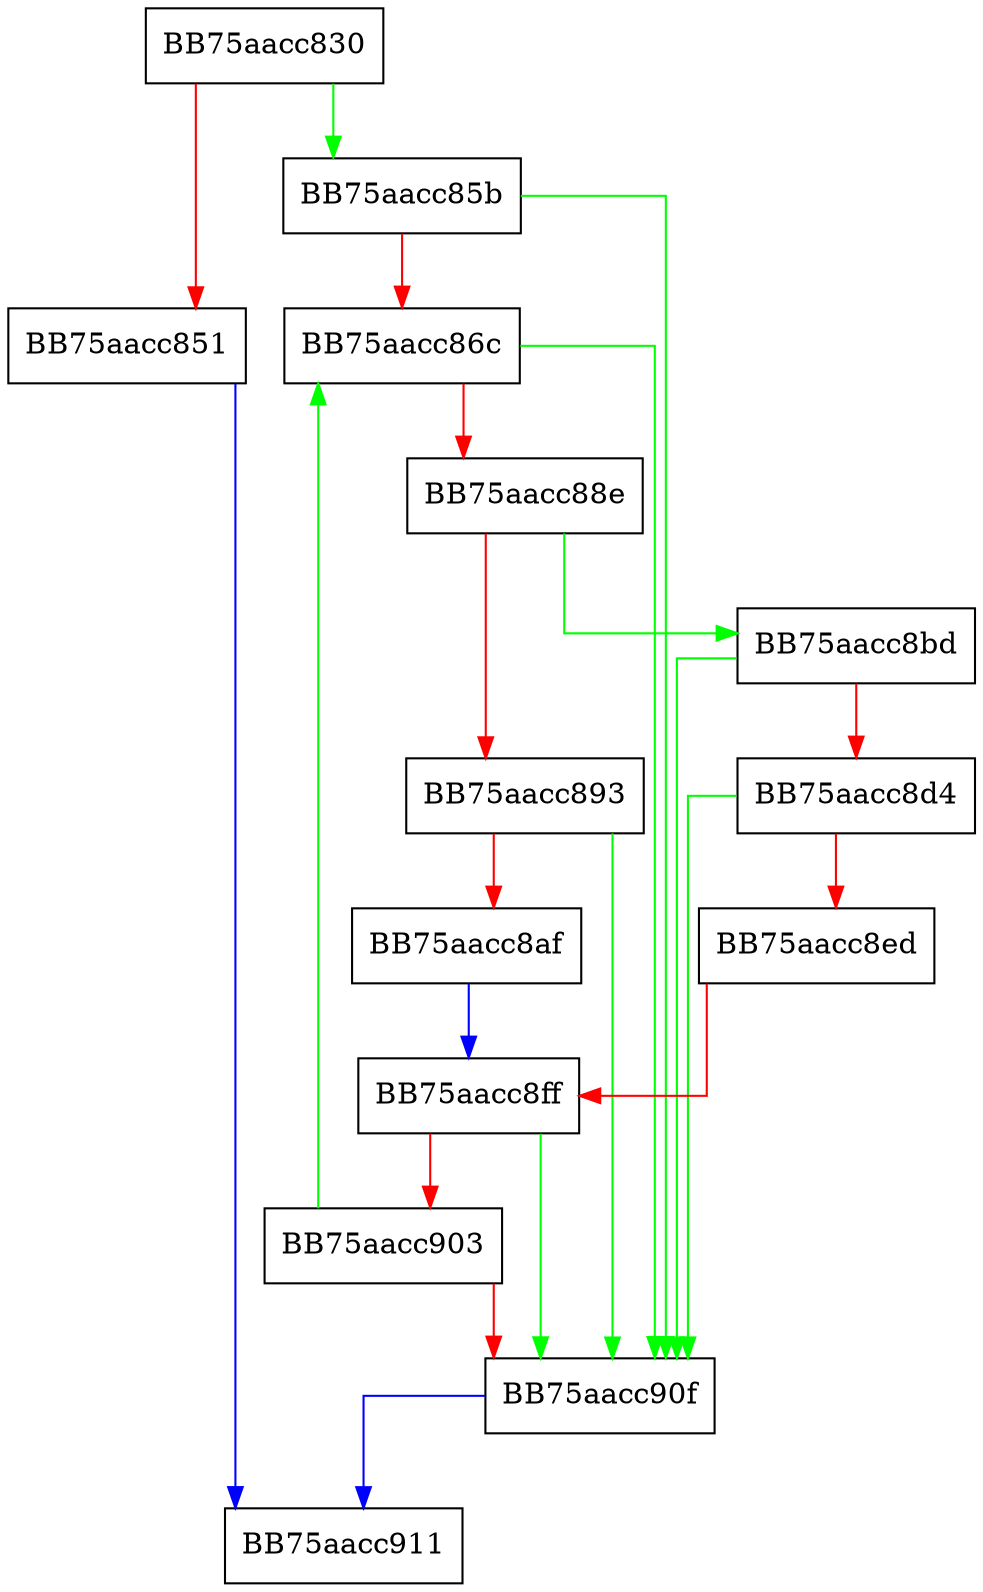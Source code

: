 digraph OnTheFly {
  node [shape="box"];
  graph [splines=ortho];
  BB75aacc830 -> BB75aacc85b [color="green"];
  BB75aacc830 -> BB75aacc851 [color="red"];
  BB75aacc851 -> BB75aacc911 [color="blue"];
  BB75aacc85b -> BB75aacc90f [color="green"];
  BB75aacc85b -> BB75aacc86c [color="red"];
  BB75aacc86c -> BB75aacc90f [color="green"];
  BB75aacc86c -> BB75aacc88e [color="red"];
  BB75aacc88e -> BB75aacc8bd [color="green"];
  BB75aacc88e -> BB75aacc893 [color="red"];
  BB75aacc893 -> BB75aacc90f [color="green"];
  BB75aacc893 -> BB75aacc8af [color="red"];
  BB75aacc8af -> BB75aacc8ff [color="blue"];
  BB75aacc8bd -> BB75aacc90f [color="green"];
  BB75aacc8bd -> BB75aacc8d4 [color="red"];
  BB75aacc8d4 -> BB75aacc90f [color="green"];
  BB75aacc8d4 -> BB75aacc8ed [color="red"];
  BB75aacc8ed -> BB75aacc8ff [color="red"];
  BB75aacc8ff -> BB75aacc90f [color="green"];
  BB75aacc8ff -> BB75aacc903 [color="red"];
  BB75aacc903 -> BB75aacc86c [color="green"];
  BB75aacc903 -> BB75aacc90f [color="red"];
  BB75aacc90f -> BB75aacc911 [color="blue"];
}